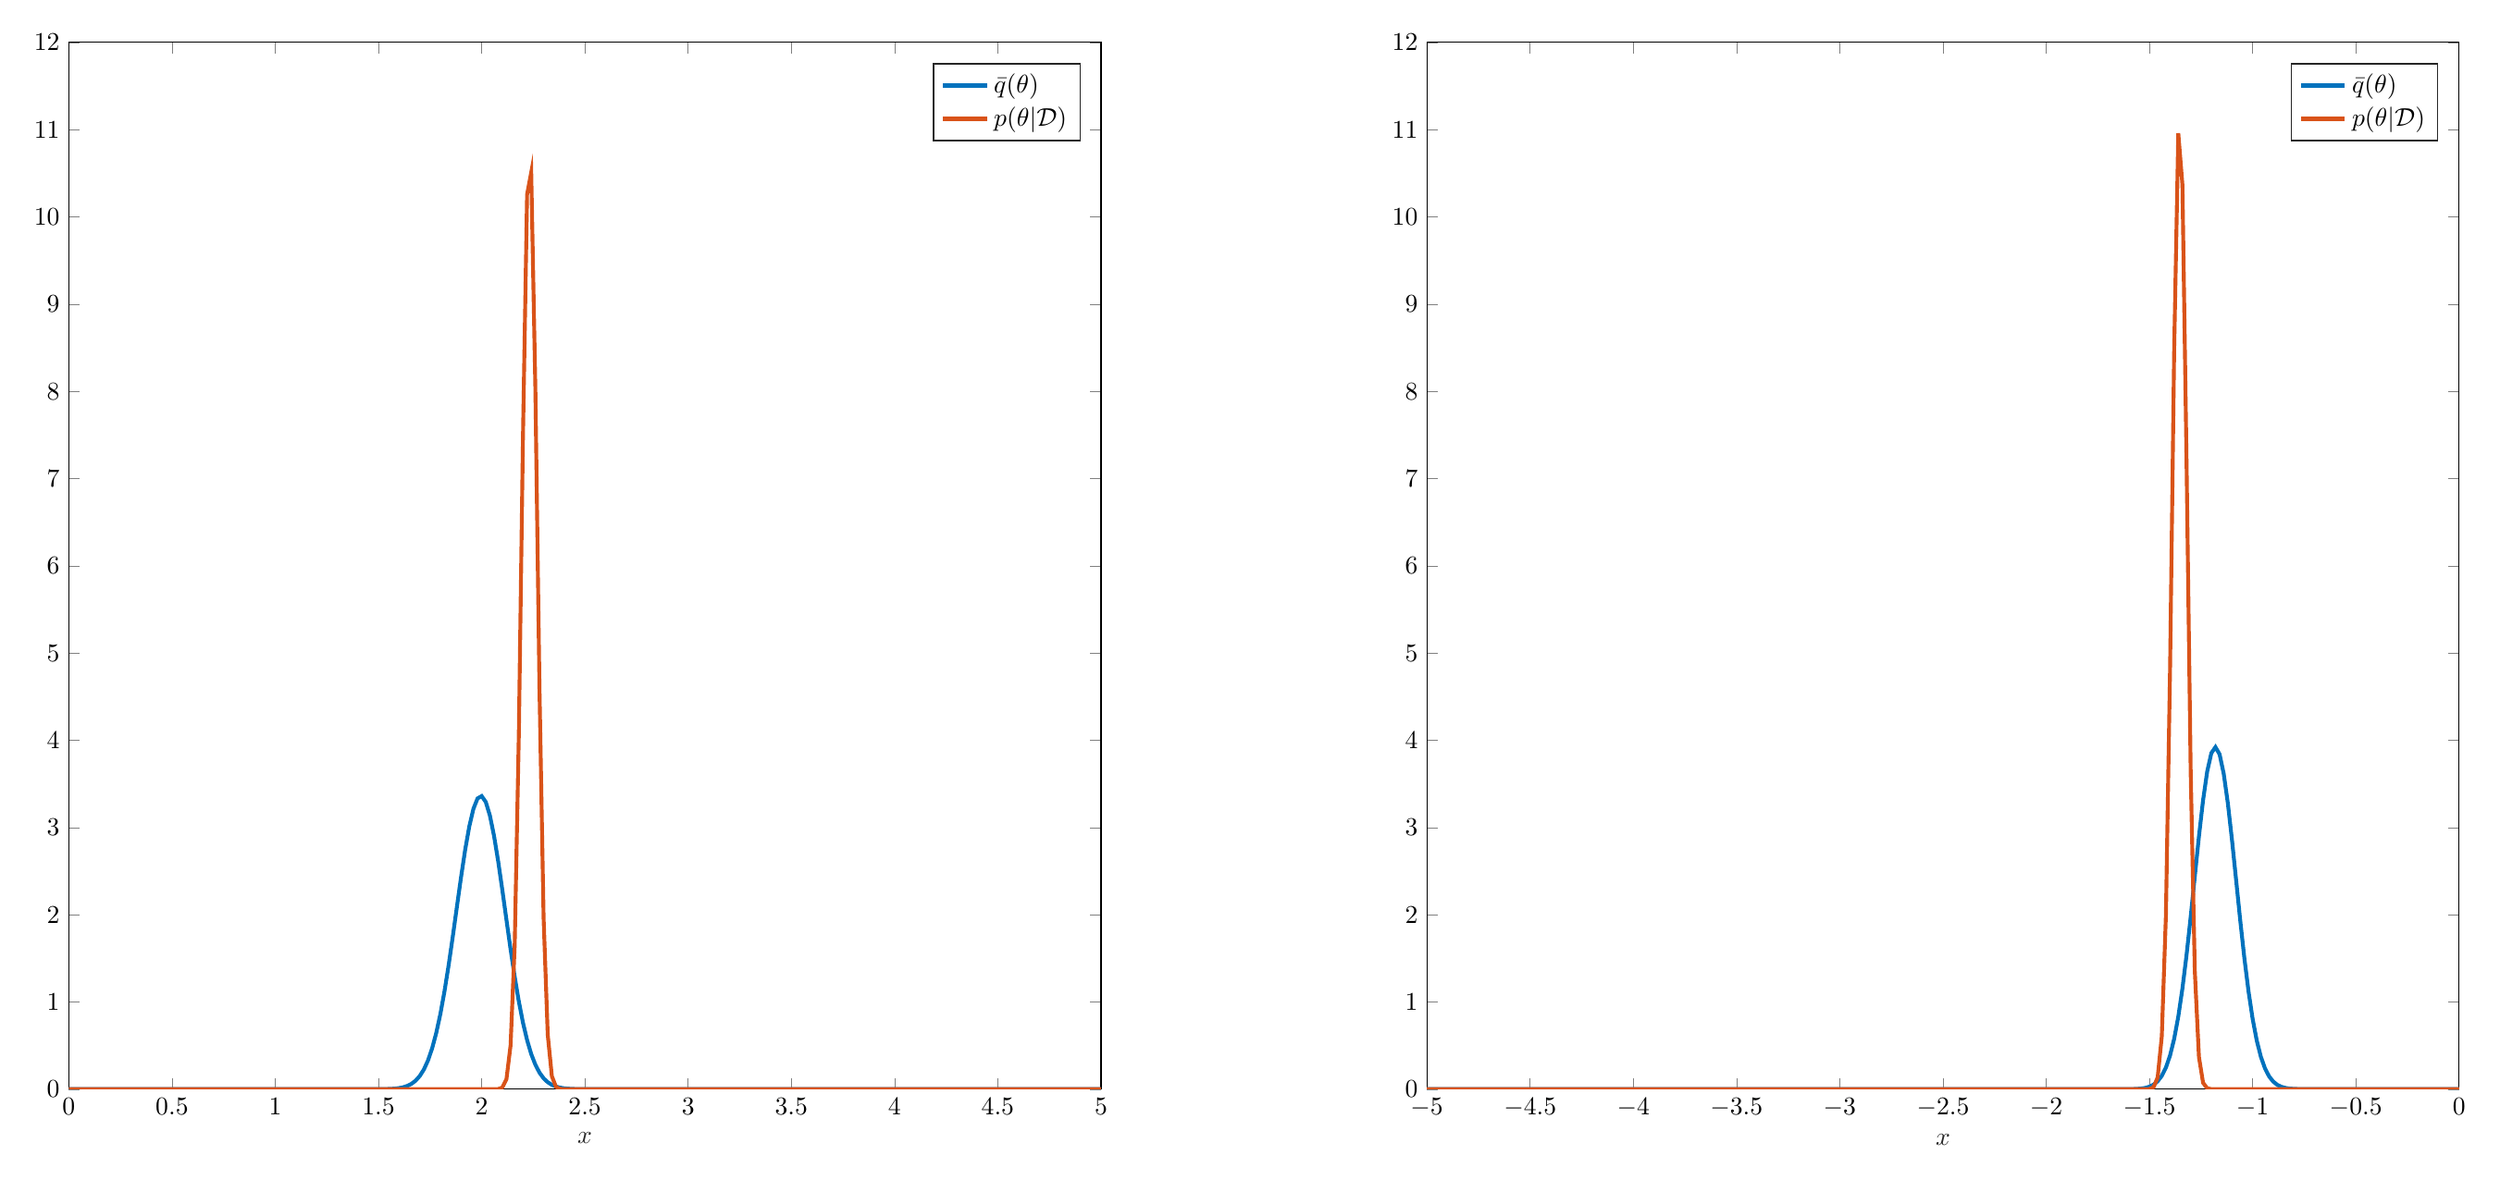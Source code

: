 % This file was created by matlab2tikz.
%
%The latest updates can be retrieved from
%  http://www.mathworks.com/matlabcentral/fileexchange/22022-matlab2tikz-matlab2tikz
%where you can also make suggestions and rate matlab2tikz.
%
\definecolor{mycolor1}{rgb}{0.0,0.447,0.741}%
\definecolor{mycolor2}{rgb}{0.85,0.325,0.098}%
%
\begin{tikzpicture}

\begin{axis}[%
width=5.578in,
height=5.66in,
at={(2.167in,0.764in)},
scale only axis,
xmin=0,
xmax=5,
xlabel style={font=\color{white!15!black}},
xlabel={$x$},
ymin=0,
ymax=12,
axis background/.style={fill=white},
legend style={legend cell align=left, align=left, draw=white!15!black}
]
\addplot [color=mycolor1, line width=1.5pt]
  table[row sep=crcr]{%
0	1.263e-61\\
0.02	2.12e-60\\
0.04	3.46e-59\\
0.06	5.487e-58\\
0.08	8.459e-57\\
0.1	1.268e-55\\
0.12	1.846e-54\\
0.14	2.614e-53\\
0.16	3.597e-52\\
0.18	4.811e-51\\
0.2	6.254e-50\\
0.22	7.903e-49\\
0.24	9.707e-48\\
0.26	1.159e-46\\
0.28	1.345e-45\\
0.3	1.517e-44\\
0.32	1.663e-43\\
0.34	1.772e-42\\
0.36	1.835e-41\\
0.38	1.848e-40\\
0.4	1.808e-39\\
0.42	1.72e-38\\
0.44	1.59e-37\\
0.46	1.429e-36\\
0.48	1.248e-35\\
0.5	1.059e-34\\
0.52	8.74e-34\\
0.54	7.01e-33\\
0.56	5.465e-32\\
0.58	4.141e-31\\
0.6	3.05e-30\\
0.62	2.184e-29\\
0.64	1.519e-28\\
0.66	1.028e-27\\
0.68	6.756e-27\\
0.7	4.317e-26\\
0.72	2.681e-25\\
0.74	1.619e-24\\
0.76	9.499e-24\\
0.78	5.418e-23\\
0.8	3.003e-22\\
0.82	1.618e-21\\
0.84	8.476e-21\\
0.86	4.315e-20\\
0.88	2.135e-19\\
0.9	1.027e-18\\
0.92	4.801e-18\\
0.94	2.182e-17\\
0.96	9.635e-17\\
0.98	4.136e-16\\
1	1.726e-15\\
1.02	7.0e-15\\
1.04	2.76e-14\\
1.06	1.057e-13\\
1.08	3.938e-13\\
1.1	1.426e-12\\
1.12	5.017e-12\\
1.14	1.716e-11\\
1.16	5.704e-11\\
1.18	1.843e-10\\
1.2	5.789e-10\\
1.22	1.767e-09\\
1.24	5.244e-09\\
1.26	1.512e-08\\
1.28	4.24e-08\\
1.3	1.155e-07\\
1.32	3.06e-07\\
1.34	7.877e-07\\
1.36	1.971e-06\\
1.38	4.794e-06\\
1.4	1.133e-05\\
1.42	2.604e-05\\
1.44	5.816e-05\\
1.46	0.0\\
1.48	0.0\\
1.5	0.001\\
1.52	0.001\\
1.54	0.002\\
1.56	0.004\\
1.58	0.007\\
1.6	0.013\\
1.62	0.022\\
1.64	0.038\\
1.66	0.062\\
1.68	0.098\\
1.7	0.151\\
1.72	0.226\\
1.74	0.33\\
1.76	0.468\\
1.78	0.645\\
1.8	0.863\\
1.82	1.124\\
1.84	1.422\\
1.86	1.749\\
1.88	2.091\\
1.9	2.429\\
1.92	2.744\\
1.94	3.012\\
1.96	3.214\\
1.98	3.333\\
2	3.36\\
2.02	3.292\\
2.04	3.135\\
2.06	2.902\\
2.08	2.612\\
2.1	2.284\\
2.12	1.942\\
2.14	1.604\\
2.16	1.288\\
2.18	1.006\\
2.2	0.763\\
2.22	0.563\\
2.24	0.403\\
2.26	0.281\\
2.28	0.19\\
2.3	0.125\\
2.32	0.08\\
2.34	0.05\\
2.36	0.03\\
2.38	0.018\\
2.4	0.01\\
2.42	0.006\\
2.44	0.003\\
2.46	0.002\\
2.48	0.001\\
2.5	0.0\\
2.52	0.0\\
2.54	9.049e-05\\
2.56	4.117e-05\\
2.58	1.821e-05\\
2.6	7.828e-06\\
2.62	3.271e-06\\
2.64	1.328e-06\\
2.66	5.243e-07\\
2.68	2.012e-07\\
2.7	7.503e-08\\
2.72	2.72e-08\\
2.74	9.583e-09\\
2.76	3.282e-09\\
2.78	1.092e-09\\
2.8	3.535e-10\\
2.82	1.112e-10\\
2.84	3.398e-11\\
2.86	1.01e-11\\
2.88	2.916e-12\\
2.9	8.185e-13\\
2.92	2.233e-13\\
2.94	5.923e-14\\
2.96	1.527e-14\\
2.98	3.825e-15\\
3	9.316e-16\\
3.02	2.205e-16\\
3.04	5.074e-17\\
3.06	1.135e-17\\
3.08	2.466e-18\\
3.1	5.211e-19\\
3.12	1.07e-19\\
3.14	2.136e-20\\
3.16	4.145e-21\\
3.18	7.817e-22\\
3.2	1.433e-22\\
3.22	2.553e-23\\
3.24	4.421e-24\\
3.26	7.443e-25\\
3.28	1.218e-25\\
3.3	1.937e-26\\
3.32	2.993e-27\\
3.34	4.498e-28\\
3.36	6.568e-29\\
3.38	9.324e-30\\
3.4	1.286e-30\\
3.42	1.725e-31\\
3.44	2.249e-32\\
3.46	2.849e-33\\
3.48	3.509e-34\\
3.5	4.2e-35\\
3.52	4.887e-36\\
3.54	5.526e-37\\
3.56	6.075e-38\\
3.58	6.49e-39\\
3.6	6.74e-40\\
3.62	6.804e-41\\
3.64	6.675e-42\\
3.66	6.366e-43\\
3.68	5.901e-44\\
3.7	5.316e-45\\
3.72	4.656e-46\\
3.74	3.963e-47\\
3.76	3.279e-48\\
3.78	2.637e-49\\
3.8	2.061e-50\\
3.82	1.566e-51\\
3.84	1.156e-52\\
3.86	8.301e-54\\
3.88	5.792e-55\\
3.9	3.928e-56\\
3.92	2.589e-57\\
3.94	1.659e-58\\
3.96	1.033e-59\\
3.98	6.253e-61\\
4	3.679e-62\\
4.02	2.104e-63\\
4.04	1.169e-64\\
4.06	6.318e-66\\
4.08	3.318e-67\\
4.1	1.694e-68\\
4.12	8.402e-70\\
4.14	4.052e-71\\
4.16	1.899e-72\\
4.18	8.653e-74\\
4.2	3.832e-75\\
4.22	1.649e-76\\
4.24	6.901e-78\\
4.26	2.806e-79\\
4.28	1.109e-80\\
4.3	4.262e-82\\
4.32	1.591e-83\\
4.34	5.777e-85\\
4.36	2.038e-86\\
4.38	6.989e-88\\
4.4	2.33e-89\\
4.42	7.548e-91\\
4.44	2.377e-92\\
4.46	7.275e-94\\
4.48	2.164e-95\\
4.5	6.259e-97\\
4.52	1.759e-98\\
4.54	4.807e-100\\
4.56	1.276e-101\\
4.58	3.295e-103\\
4.6	8.266e-105\\
4.62	2.016e-106\\
4.64	4.778e-108\\
4.66	1.101e-109\\
4.68	2.465e-111\\
4.7	5.366e-113\\
4.72	1.135e-114\\
4.74	2.334e-116\\
4.76	4.666e-118\\
4.78	9.065e-120\\
4.8	1.712e-121\\
4.82	3.142e-123\\
4.84	5.606e-125\\
4.86	9.721e-127\\
4.88	1.638e-128\\
4.9	2.684e-130\\
4.92	4.275e-132\\
4.94	6.616e-134\\
4.96	9.954e-136\\
4.98	1.456e-137\\
5	2.069e-139\\
};
\addlegendentry{$\bar{q}(\theta)$}

\addplot [color=mycolor2, line width=1.5pt]
  table[row sep=crcr]{%
0	0\\
0.02	0\\
0.04	0\\
0.06	0\\
0.08	0\\
0.1	0\\
0.12	0\\
0.14	0\\
0.16	0\\
0.18	0\\
0.2	0\\
0.22	0\\
0.24	0\\
0.26	0\\
0.28	0\\
0.3	0\\
0.32	0\\
0.34	0\\
0.36	0\\
0.38	0\\
0.4	0\\
0.42	0\\
0.44	0\\
0.46	0\\
0.48	0\\
0.5	0\\
0.52	0\\
0.54	0\\
0.56	0\\
0.58	0\\
0.6	0\\
0.62	0\\
0.64	0\\
0.66	0\\
0.68	0\\
0.7	0\\
0.72	0\\
0.74	0\\
0.76	0\\
0.78	0\\
0.8	0\\
0.82	1.364e-315\\
0.84	1.053e-306\\
0.86	6.073e-298\\
0.88	2.615e-289\\
0.9	8.408e-281\\
0.92	2.019e-272\\
0.94	3.62e-264\\
0.96	4.847e-256\\
0.98	4.847e-248\\
1	3.619e-240\\
1.02	2.018e-232\\
1.04	8.403e-225\\
1.06	2.613e-217\\
1.08	6.068e-210\\
1.1	1.052e-202\\
1.12	1.363e-195\\
1.14	1.318e-188\\
1.16	9.515e-182\\
1.18	5.131e-175\\
1.2	2.066e-168\\
1.22	6.214e-162\\
1.24	1.395e-155\\
1.26	2.34e-149\\
1.28	2.931e-143\\
1.3	2.741e-137\\
1.32	1.914e-131\\
1.34	9.982e-126\\
1.36	3.888e-120\\
1.38	1.131e-114\\
1.4	2.455e-109\\
1.42	3.982e-104\\
1.44	4.823e-99\\
1.46	4.362e-94\\
1.48	2.946e-89\\
1.5	1.486e-84\\
1.52	5.597e-80\\
1.54	1.574e-75\\
1.56	3.306e-71\\
1.58	5.186e-67\\
1.6	6.074e-63\\
1.62	5.313e-59\\
1.64	3.47e-55\\
1.66	1.693e-51\\
1.68	6.165e-48\\
1.7	1.677e-44\\
1.72	3.406e-41\\
1.74	5.167e-38\\
1.76	5.853e-35\\
1.78	4.951e-32\\
1.8	3.127e-29\\
1.82	1.475e-26\\
1.84	5.196e-24\\
1.86	1.367e-21\\
1.88	2.685e-19\\
1.9	3.939e-17\\
1.92	4.315e-15\\
1.94	3.53e-13\\
1.96	2.156e-11\\
1.98	9.838e-10\\
2	3.351e-08\\
2.02	8.526e-07\\
2.04	1.62e-05\\
2.06	0.0\\
2.08	0.002\\
2.1	0.019\\
2.12	0.114\\
2.14	0.502\\
2.16	1.654\\
2.18	4.069\\
2.2	7.476\\
2.22	10.257\\
2.24	10.509\\
2.26	8.04\\
2.28	4.594\\
2.3	1.96\\
2.32	0.625\\
2.34	0.149\\
2.36	0.026\\
2.38	0.004\\
2.4	0.0\\
2.42	2.568e-05\\
2.44	1.419e-06\\
2.46	5.856e-08\\
2.48	1.804e-09\\
2.5	4.152e-11\\
2.52	7.135e-13\\
2.54	9.155e-15\\
2.56	8.773e-17\\
2.58	6.278e-19\\
2.6	3.355e-21\\
2.62	1.339e-23\\
2.64	3.989e-26\\
2.66	8.877e-29\\
2.68	1.475e-31\\
2.7	1.831e-34\\
2.72	1.697e-37\\
2.74	1.174e-40\\
2.76	6.068e-44\\
2.78	2.342e-47\\
2.8	6.748e-51\\
2.82	1.452e-54\\
2.84	2.334e-58\\
2.86	2.801e-62\\
2.88	2.51e-66\\
2.9	1.68e-70\\
2.92	8.397e-75\\
2.94	3.134e-79\\
2.96	8.735e-84\\
2.98	1.818e-88\\
3	2.826e-93\\
3.02	3.28e-98\\
3.04	2.842e-103\\
3.06	1.84e-108\\
3.08	8.892e-114\\
3.1	3.21e-119\\
3.12	8.651e-125\\
3.14	1.741e-130\\
3.16	2.617e-136\\
3.18	2.938e-142\\
3.2	2.463e-148\\
3.22	1.541e-154\\
3.24	7.205e-161\\
3.26	2.515e-167\\
3.28	6.556e-174\\
3.3	1.276e-180\\
3.32	1.855e-187\\
3.34	2.014e-194\\
3.36	1.633e-201\\
3.38	9.882e-209\\
3.4	4.467e-216\\
3.42	1.508e-223\\
3.44	3.802e-231\\
3.46	7.157e-239\\
3.48	1.006e-246\\
3.5	1.056e-254\\
3.52	8.281e-263\\
3.54	4.848e-271\\
3.56	2.119e-279\\
3.58	6.919e-288\\
3.6	1.687e-296\\
3.62	3.071e-305\\
3.64	4.175e-314\\
3.66	5.435e-323\\
3.68	0\\
3.7	0\\
3.72	0\\
3.74	0\\
3.76	0\\
3.78	0\\
3.8	0\\
3.82	0\\
3.84	0\\
3.86	0\\
3.88	0\\
3.9	0\\
3.92	0\\
3.94	0\\
3.96	0\\
3.98	0\\
4	0\\
4.02	0\\
4.04	0\\
4.06	0\\
4.08	0\\
4.1	0\\
4.12	0\\
4.14	0\\
4.16	0\\
4.18	0\\
4.2	0\\
4.22	0\\
4.24	0\\
4.26	0\\
4.28	0\\
4.3	0\\
4.32	0\\
4.34	0\\
4.36	0\\
4.38	0\\
4.4	0\\
4.42	0\\
4.44	0\\
4.46	0\\
4.48	0\\
4.5	0\\
4.52	0\\
4.54	0\\
4.56	0\\
4.58	0\\
4.6	0\\
4.62	0\\
4.64	0\\
4.66	0\\
4.68	0\\
4.7	0\\
4.72	0\\
4.74	0\\
4.76	0\\
4.78	0\\
4.8	0\\
4.82	0\\
4.84	0\\
4.86	0\\
4.88	0\\
4.9	0\\
4.92	0\\
4.94	0\\
4.96	0\\
4.98	0\\
5	0\\
};
\addlegendentry{$p(\theta| \mathcal{D})$}

\end{axis}

\begin{axis}[%
width=5.578in,
height=5.66in,
at={(9.506in,0.764in)},
scale only axis,
xmin=-5,
xmax=0,
xlabel style={font=\color{white!15!black}},
xlabel={$x$},
ymin=0,
ymax=12,
axis background/.style={fill=white},
legend style={legend cell align=left, align=left, draw=white!15!black}
]
\addplot [color=mycolor1, line width=1.5pt]
  table[row sep=crcr]{%
-5	4.54e-306\\
-4.98	7.128e-303\\
-4.96	1.077e-299\\
-4.94	1.565e-296\\
-4.92	2.188e-293\\
-4.9	2.943e-290\\
-4.88	3.809e-287\\
-4.86	4.743e-284\\
-4.84	5.681e-281\\
-4.82	6.548e-278\\
-4.8	7.261e-275\\
-4.78	7.746e-272\\
-4.76	7.951e-269\\
-4.74	7.851e-266\\
-4.72	7.459e-263\\
-4.7	6.818e-260\\
-4.68	5.996e-257\\
-4.66	5.073e-254\\
-4.64	4.13e-251\\
-4.62	3.234e-248\\
-4.6	2.437e-245\\
-4.58	1.767e-242\\
-4.56	1.232e-239\\
-4.54	8.267e-237\\
-4.52	5.337e-234\\
-4.5	3.315e-231\\
-4.48	1.981e-228\\
-4.46	1.139e-225\\
-4.44	6.3e-223\\
-4.42	3.353e-220\\
-4.4	1.716e-217\\
-4.38	8.455e-215\\
-4.36	4.007e-212\\
-4.34	1.827e-209\\
-4.32	8.015e-207\\
-4.3	3.383e-204\\
-4.28	1.374e-201\\
-4.26	5.366e-199\\
-4.24	2.017e-196\\
-4.22	7.294e-194\\
-4.2	2.537e-191\\
-4.18	8.494e-189\\
-4.16	2.735e-186\\
-4.14	8.475e-184\\
-4.12	2.526e-181\\
-4.1	7.245e-179\\
-4.08	1.999e-176\\
-4.06	5.306e-174\\
-4.04	1.355e-171\\
-4.02	3.33e-169\\
-4	7.873e-167\\
-3.98	1.791e-164\\
-3.96	3.918e-162\\
-3.94	8.249e-160\\
-3.92	1.671e-157\\
-3.9	3.256e-155\\
-3.88	6.105e-153\\
-3.86	1.101e-150\\
-3.84	1.911e-148\\
-3.82	3.191e-146\\
-3.8	5.126e-144\\
-3.78	7.923e-142\\
-3.76	1.178e-139\\
-3.74	1.685e-137\\
-3.72	2.32e-135\\
-3.7	3.072e-133\\
-3.68	3.913e-131\\
-3.66	4.797e-129\\
-3.64	5.657e-127\\
-3.62	6.418e-125\\
-3.6	7.006e-123\\
-3.58	7.357e-121\\
-3.56	7.434e-119\\
-3.54	7.226e-117\\
-3.52	6.758e-115\\
-3.5	6.081e-113\\
-3.48	5.265e-111\\
-3.46	4.385e-109\\
-3.44	3.514e-107\\
-3.42	2.709e-105\\
-3.4	2.009e-103\\
-3.38	1.434e-101\\
-3.36	9.844e-100\\
-3.34	6.503e-98\\
-3.32	4.133e-96\\
-3.3	2.527e-94\\
-3.28	1.486e-92\\
-3.26	8.412e-91\\
-3.24	4.581e-89\\
-3.22	2.4e-87\\
-3.2	1.209e-85\\
-3.18	5.865e-84\\
-3.16	2.736e-82\\
-3.14	1.228e-80\\
-3.12	5.303e-79\\
-3.1	2.203e-77\\
-3.08	8.808e-76\\
-3.06	3.387e-74\\
-3.04	1.253e-72\\
-3.02	4.461e-71\\
-3	1.528e-69\\
-2.98	5.034e-68\\
-2.96	1.596e-66\\
-2.94	4.868e-65\\
-2.92	1.428e-63\\
-2.9	4.033e-62\\
-2.88	1.095e-60\\
-2.86	2.862e-59\\
-2.84	7.196e-58\\
-2.82	1.741e-56\\
-2.8	4.051e-55\\
-2.78	9.07e-54\\
-2.76	1.954e-52\\
-2.74	4.049e-51\\
-2.72	8.074e-50\\
-2.7	1.549e-48\\
-2.68	2.859e-47\\
-2.66	5.076e-46\\
-2.64	8.672e-45\\
-2.62	1.425e-43\\
-2.6	2.254e-42\\
-2.58	3.43e-41\\
-2.56	5.02e-40\\
-2.54	7.07e-39\\
-2.52	9.579e-38\\
-2.5	1.249e-36\\
-2.48	1.566e-35\\
-2.46	1.889e-34\\
-2.44	2.193e-33\\
-2.42	2.45e-32\\
-2.4	2.632e-31\\
-2.38	2.721e-30\\
-2.36	2.707e-29\\
-2.34	2.59e-28\\
-2.32	2.385e-27\\
-2.3	2.112e-26\\
-2.28	1.8e-25\\
-2.26	1.476e-24\\
-2.24	1.164e-23\\
-2.22	8.836e-23\\
-2.2	6.452e-22\\
-2.18	4.533e-21\\
-2.16	3.063e-20\\
-2.14	1.992e-19\\
-2.12	1.246e-18\\
-2.1	7.501e-18\\
-2.08	4.344e-17\\
-2.06	2.42e-16\\
-2.04	1.297e-15\\
-2.02	6.689e-15\\
-2	3.319e-14\\
-1.98	1.584e-13\\
-1.96	7.276e-13\\
-1.94	3.215e-12\\
-1.92	1.367e-11\\
-1.9	5.59e-11\\
-1.88	2.199e-10\\
-1.86	8.327e-10\\
-1.84	3.033e-09\\
-1.82	1.063e-08\\
-1.8	3.583e-08\\
-1.78	1.162e-07\\
-1.76	3.627e-07\\
-1.74	1.089e-06\\
-1.72	3.146e-06\\
-1.7	8.742e-06\\
-1.68	2.337e-05\\
-1.66	6.013e-05\\
-1.64	0.0\\
-1.62	0.0\\
-1.6	0.001\\
-1.58	0.002\\
-1.56	0.004\\
-1.54	0.008\\
-1.52	0.015\\
-1.5	0.029\\
-1.48	0.052\\
-1.46	0.091\\
-1.44	0.153\\
-1.42	0.248\\
-1.4	0.386\\
-1.38	0.578\\
-1.36	0.833\\
-1.34	1.155\\
-1.32	1.54\\
-1.3	1.977\\
-1.28	2.44\\
-1.26	2.899\\
-1.24	3.313\\
-1.22	3.642\\
-1.2	3.853\\
-1.18	3.921\\
-1.16	3.839\\
-1.14	3.616\\
-1.12	3.278\\
-1.1	2.858\\
-1.08	2.398\\
-1.06	1.935\\
-1.04	1.503\\
-1.02	1.123\\
-1	0.807\\
-0.98	0.558\\
-0.96	0.371\\
-0.94	0.238\\
-0.92	0.146\\
-0.9	0.087\\
-0.88	0.049\\
-0.86	0.027\\
-0.84	0.014\\
-0.82	0.007\\
-0.8	0.004\\
-0.78	0.002\\
-0.76	0.001\\
-0.74	0.0\\
-0.72	0.0\\
-0.7	5.522e-05\\
-0.68	2.139e-05\\
-0.66	7.972e-06\\
-0.64	2.858e-06\\
-0.62	9.86e-07\\
-0.6	3.272e-07\\
-0.58	1.045e-07\\
-0.56	3.21e-08\\
-0.54	9.488e-09\\
-0.52	2.698e-09\\
-0.5	7.381e-10\\
-0.48	1.943e-10\\
-0.46	4.92e-11\\
-0.44	1.199e-11\\
-0.42	2.81e-12\\
-0.4	6.336e-13\\
-0.38	1.375e-13\\
-0.36	2.87e-14\\
-0.34	5.764e-15\\
-0.32	1.114e-15\\
-0.3	2.07e-16\\
-0.28	3.703e-17\\
-0.26	6.372e-18\\
-0.24	1.055e-18\\
-0.22	1.68e-19\\
-0.2	2.575e-20\\
-0.18	3.796e-21\\
-0.16	5.385e-22\\
-0.14	7.348e-23\\
-0.12	9.648e-24\\
-0.1	1.219e-24\\
-0.08	1.481e-25\\
-0.06	1.732e-26\\
-0.04	1.948e-27\\
-0.02	2.109e-28\\
0	2.196e-29\\
};
\addlegendentry{$\bar{q}(\theta)$}

\addplot [color=mycolor2, line width=1.5pt]
  table[row sep=crcr]{%
-5	0\\
-4.98	0\\
-4.96	0\\
-4.94	0\\
-4.92	0\\
-4.9	0\\
-4.88	0\\
-4.86	0\\
-4.84	0\\
-4.82	0\\
-4.8	0\\
-4.78	0\\
-4.76	0\\
-4.74	0\\
-4.72	0\\
-4.7	0\\
-4.68	0\\
-4.66	0\\
-4.64	0\\
-4.62	0\\
-4.6	0\\
-4.58	0\\
-4.56	0\\
-4.54	0\\
-4.52	0\\
-4.5	0\\
-4.48	0\\
-4.46	0\\
-4.44	0\\
-4.42	0\\
-4.4	0\\
-4.38	0\\
-4.36	0\\
-4.34	0\\
-4.32	0\\
-4.3	0\\
-4.28	0\\
-4.26	0\\
-4.24	0\\
-4.22	0\\
-4.2	0\\
-4.18	0\\
-4.16	0\\
-4.14	0\\
-4.12	0\\
-4.1	0\\
-4.08	0\\
-4.06	0\\
-4.04	0\\
-4.02	0\\
-4	0\\
-3.98	0\\
-3.96	0\\
-3.94	0\\
-3.92	0\\
-3.9	0\\
-3.88	0\\
-3.86	0\\
-3.84	0\\
-3.82	0\\
-3.8	0\\
-3.78	0\\
-3.76	0\\
-3.74	0\\
-3.72	0\\
-3.7	0\\
-3.68	0\\
-3.66	0\\
-3.64	0\\
-3.62	0\\
-3.6	0\\
-3.58	0\\
-3.56	0\\
-3.54	0\\
-3.52	0\\
-3.5	0\\
-3.48	0\\
-3.46	0\\
-3.44	0\\
-3.42	0\\
-3.4	0\\
-3.38	0\\
-3.36	0\\
-3.34	0\\
-3.32	0\\
-3.3	0\\
-3.28	0\\
-3.26	0\\
-3.24	0\\
-3.22	0\\
-3.2	0\\
-3.18	0\\
-3.16	0\\
-3.14	0\\
-3.12	0\\
-3.1	0\\
-3.08	0\\
-3.06	0\\
-3.04	0\\
-3.02	0\\
-3	0\\
-2.98	0\\
-2.96	0\\
-2.94	0\\
-2.92	0\\
-2.9	0\\
-2.88	0\\
-2.86	0\\
-2.84	0\\
-2.82	0\\
-2.8	0\\
-2.78	0\\
-2.76	0\\
-2.74	0\\
-2.72	1.279e-315\\
-2.7	1.94e-306\\
-2.68	2.155e-297\\
-2.66	1.752e-288\\
-2.64	1.043e-279\\
-2.62	4.547e-271\\
-2.6	1.451e-262\\
-2.58	3.392e-254\\
-2.56	5.804e-246\\
-2.54	7.272e-238\\
-2.52	6.672e-230\\
-2.5	4.482e-222\\
-2.48	2.204e-214\\
-2.46	7.939e-207\\
-2.44	2.093e-199\\
-2.42	4.042e-192\\
-2.4	5.714e-185\\
-2.38	5.915e-178\\
-2.36	4.483e-171\\
-2.34	2.488e-164\\
-2.32	1.011e-157\\
-2.3	3.008e-151\\
-2.28	6.553e-145\\
-2.26	1.045e-138\\
-2.24	1.221e-132\\
-2.22	1.044e-126\\
-2.2	6.538e-121\\
-2.18	2.997e-115\\
-2.16	1.006e-109\\
-2.14	2.473e-104\\
-2.12	4.452e-99\\
-2.1	5.866e-94\\
-2.08	5.661e-89\\
-2.06	3.999e-84\\
-2.04	2.069e-79\\
-2.02	7.836e-75\\
-2	2.173e-70\\
-1.98	4.414e-66\\
-1.96	6.563e-62\\
-1.94	7.145e-58\\
-1.92	5.696e-54\\
-1.9	3.324e-50\\
-1.88	1.421e-46\\
-1.86	4.446e-43\\
-1.84	1.019e-39\\
-1.82	1.709e-36\\
-1.8	2.099e-33\\
-1.78	1.888e-30\\
-1.76	1.244e-27\\
-1.74	5.997e-25\\
-1.72	2.117e-22\\
-1.7	5.474e-20\\
-1.68	1.036e-17\\
-1.66	1.436e-15\\
-1.64	1.458e-13\\
-1.62	1.083e-11\\
-1.6	5.893e-10\\
-1.58	2.348e-08\\
-1.56	6.848e-07\\
-1.54	1.463e-05\\
-1.52	0.0\\
-1.5	0.003\\
-1.48	0.022\\
-1.46	0.135\\
-1.44	0.606\\
-1.42	1.995\\
-1.4	4.807\\
-1.38	8.481\\
-1.36	10.958\\
-1.34	10.366\\
-1.32	7.18\\
-1.3	3.642\\
-1.28	1.352\\
-1.26	0.368\\
-1.24	0.073\\
-1.22	0.011\\
-1.2	0.001\\
-1.18	8.903e-05\\
-1.16	5.095e-06\\
-1.14	2.135e-07\\
-1.12	6.549e-09\\
-1.1	1.471e-10\\
-1.08	2.42e-12\\
-1.06	2.914e-14\\
-1.04	2.57e-16\\
-1.02	1.659e-18\\
-1	7.845e-21\\
-0.98	2.716e-23\\
-0.96	6.883e-26\\
-0.94	1.277e-28\\
-0.92	1.736e-31\\
-0.9	1.727e-34\\
-0.88	1.258e-37\\
-0.86	6.712e-41\\
-0.84	2.622e-44\\
-0.82	7.497e-48\\
-0.8	1.57e-51\\
-0.78	2.407e-55\\
-0.76	2.702e-59\\
-0.74	2.221e-63\\
-0.72	1.337e-67\\
-0.7	5.891e-72\\
-0.68	1.901e-76\\
-0.66	4.492e-81\\
-0.64	7.77e-86\\
-0.62	9.842e-91\\
-0.6	9.128e-96\\
-0.58	6.199e-101\\
-0.56	3.082e-106\\
-0.54	1.122e-111\\
-0.52	2.992e-117\\
-0.5	5.84e-123\\
-0.48	8.346e-129\\
-0.46	8.734e-135\\
-0.44	6.692e-141\\
-0.42	3.754e-147\\
-0.4	1.542e-153\\
-0.38	4.639e-160\\
-0.36	1.022e-166\\
-0.34	1.648e-173\\
-0.32	1.945e-180\\
-0.3	1.682e-187\\
-0.28	1.065e-194\\
-0.26	4.935e-202\\
-0.24	1.675e-209\\
-0.22	4.162e-217\\
-0.2	7.572e-225\\
-0.18	1.009e-232\\
-0.16	9.84e-241\\
-0.14	7.028e-249\\
-0.12	3.676e-257\\
-0.1	1.408e-265\\
-0.08	3.946e-274\\
-0.06	8.102e-283\\
-0.04	1.218e-291\\
-0.02	1.34e-300\\
0	1.08e-309\\
};
\addlegendentry{$p(\theta| \mathcal{D})$}

\end{axis}
\end{tikzpicture}%